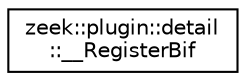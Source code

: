 digraph "Graphical Class Hierarchy"
{
 // LATEX_PDF_SIZE
  edge [fontname="Helvetica",fontsize="10",labelfontname="Helvetica",labelfontsize="10"];
  node [fontname="Helvetica",fontsize="10",shape=record];
  rankdir="LR";
  Node0 [label="zeek::plugin::detail\l::__RegisterBif",height=0.2,width=0.4,color="black", fillcolor="white", style="filled",URL="$d9/d2a/classzeek_1_1plugin_1_1detail_1_1____RegisterBif.html",tooltip=" "];
}
